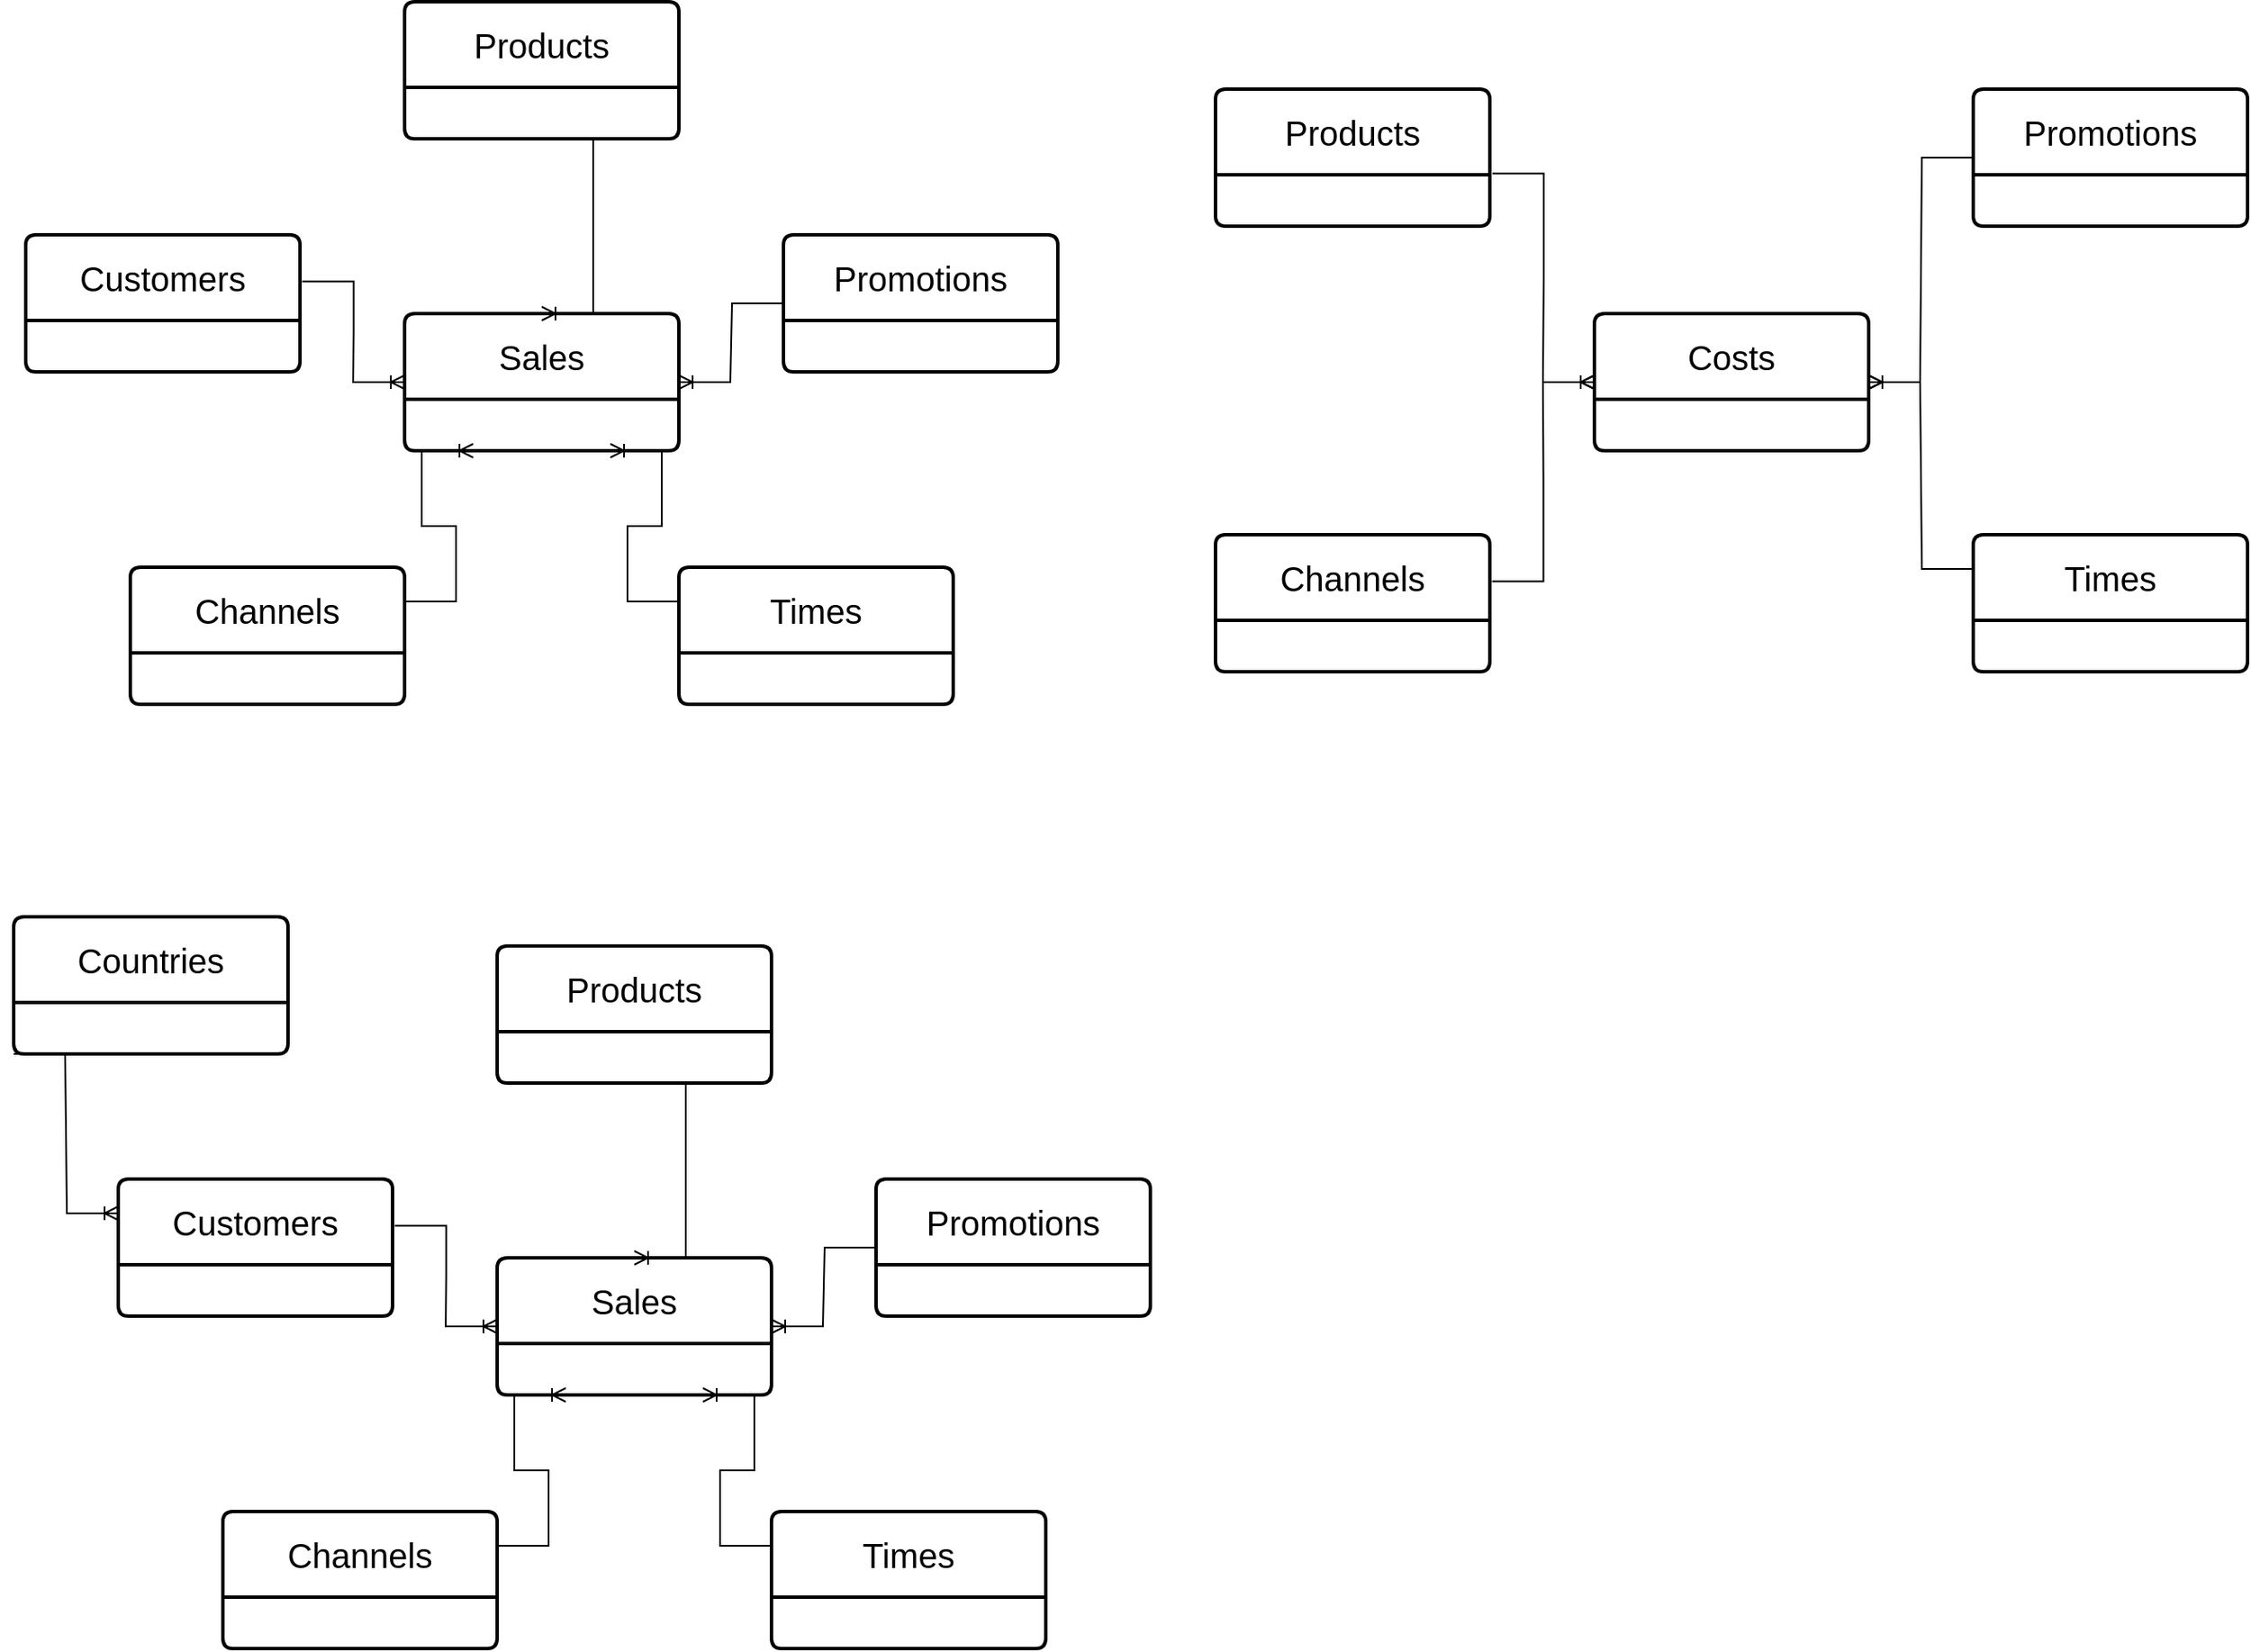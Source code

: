 <mxfile version="24.4.4" type="github">
  <diagram id="R2lEEEUBdFMjLlhIrx00" name="Page-1">
    <mxGraphModel dx="1502" dy="564" grid="0" gridSize="10" guides="1" tooltips="1" connect="1" arrows="1" fold="1" page="0" pageScale="1" pageWidth="850" pageHeight="1100" math="0" shadow="0" extFonts="Permanent Marker^https://fonts.googleapis.com/css?family=Permanent+Marker">
      <root>
        <mxCell id="0" />
        <mxCell id="1" parent="0" />
        <mxCell id="PiFNoeX3lKVi4Q72-SqG-4" value="&lt;font style=&quot;font-size: 20px;&quot;&gt;Sales&lt;/font&gt;" style="swimlane;childLayout=stackLayout;horizontal=1;startSize=50;horizontalStack=0;rounded=1;fontSize=14;fontStyle=0;strokeWidth=2;resizeParent=0;resizeLast=1;shadow=0;dashed=0;align=center;arcSize=4;whiteSpace=wrap;html=1;" vertex="1" parent="1">
          <mxGeometry x="240" y="230" width="160" height="80" as="geometry" />
        </mxCell>
        <mxCell id="PiFNoeX3lKVi4Q72-SqG-6" value="&lt;font style=&quot;font-size: 20px;&quot;&gt;Customers&lt;/font&gt;" style="swimlane;childLayout=stackLayout;horizontal=1;startSize=50;horizontalStack=0;rounded=1;fontSize=14;fontStyle=0;strokeWidth=2;resizeParent=0;resizeLast=1;shadow=0;dashed=0;align=center;arcSize=4;whiteSpace=wrap;html=1;" vertex="1" parent="1">
          <mxGeometry x="19" y="184" width="160" height="80" as="geometry" />
        </mxCell>
        <mxCell id="PiFNoeX3lKVi4Q72-SqG-7" value="&lt;font style=&quot;font-size: 20px;&quot;&gt;Channels&lt;/font&gt;" style="swimlane;childLayout=stackLayout;horizontal=1;startSize=50;horizontalStack=0;rounded=1;fontSize=14;fontStyle=0;strokeWidth=2;resizeParent=0;resizeLast=1;shadow=0;dashed=0;align=center;arcSize=4;whiteSpace=wrap;html=1;" vertex="1" parent="1">
          <mxGeometry x="80" y="378" width="160" height="80" as="geometry" />
        </mxCell>
        <mxCell id="PiFNoeX3lKVi4Q72-SqG-8" value="&lt;font style=&quot;font-size: 20px;&quot;&gt;Products&lt;/font&gt;" style="swimlane;childLayout=stackLayout;horizontal=1;startSize=50;horizontalStack=0;rounded=1;fontSize=14;fontStyle=0;strokeWidth=2;resizeParent=0;resizeLast=1;shadow=0;dashed=0;align=center;arcSize=4;whiteSpace=wrap;html=1;" vertex="1" parent="1">
          <mxGeometry x="240" y="48" width="160" height="80" as="geometry" />
        </mxCell>
        <mxCell id="PiFNoeX3lKVi4Q72-SqG-9" value="&lt;font style=&quot;font-size: 20px;&quot;&gt;Promotions&lt;/font&gt;" style="swimlane;childLayout=stackLayout;horizontal=1;startSize=50;horizontalStack=0;rounded=1;fontSize=14;fontStyle=0;strokeWidth=2;resizeParent=0;resizeLast=1;shadow=0;dashed=0;align=center;arcSize=4;whiteSpace=wrap;html=1;" vertex="1" parent="1">
          <mxGeometry x="461" y="184" width="160" height="80" as="geometry" />
        </mxCell>
        <mxCell id="PiFNoeX3lKVi4Q72-SqG-10" value="&lt;font style=&quot;font-size: 20px;&quot;&gt;Times&lt;/font&gt;" style="swimlane;childLayout=stackLayout;horizontal=1;startSize=50;horizontalStack=0;rounded=1;fontSize=14;fontStyle=0;strokeWidth=2;resizeParent=0;resizeLast=1;shadow=0;dashed=0;align=center;arcSize=4;whiteSpace=wrap;html=1;" vertex="1" parent="1">
          <mxGeometry x="400" y="378" width="160" height="80" as="geometry" />
        </mxCell>
        <mxCell id="PiFNoeX3lKVi4Q72-SqG-11" value="" style="edgeStyle=entityRelationEdgeStyle;fontSize=12;html=1;endArrow=ERoneToMany;rounded=0;exitX=1;exitY=0.25;exitDx=0;exitDy=0;entryX=0.25;entryY=1;entryDx=0;entryDy=0;" edge="1" parent="1" source="PiFNoeX3lKVi4Q72-SqG-7" target="PiFNoeX3lKVi4Q72-SqG-4">
          <mxGeometry width="100" height="100" relative="1" as="geometry">
            <mxPoint x="240" y="470" as="sourcePoint" />
            <mxPoint x="213" y="315" as="targetPoint" />
          </mxGeometry>
        </mxCell>
        <mxCell id="PiFNoeX3lKVi4Q72-SqG-12" value="" style="edgeStyle=entityRelationEdgeStyle;fontSize=12;html=1;endArrow=ERoneToMany;rounded=0;exitX=1.008;exitY=0.34;exitDx=0;exitDy=0;exitPerimeter=0;entryX=0;entryY=0.5;entryDx=0;entryDy=0;" edge="1" parent="1" source="PiFNoeX3lKVi4Q72-SqG-6" target="PiFNoeX3lKVi4Q72-SqG-4">
          <mxGeometry width="100" height="100" relative="1" as="geometry">
            <mxPoint x="250" y="190" as="sourcePoint" />
            <mxPoint x="193" y="270" as="targetPoint" />
          </mxGeometry>
        </mxCell>
        <mxCell id="PiFNoeX3lKVi4Q72-SqG-14" value="" style="edgeStyle=entityRelationEdgeStyle;fontSize=12;html=1;endArrow=ERoneToMany;rounded=0;exitX=0;exitY=0.5;exitDx=0;exitDy=0;" edge="1" parent="1" source="PiFNoeX3lKVi4Q72-SqG-9" target="PiFNoeX3lKVi4Q72-SqG-4">
          <mxGeometry width="100" height="100" relative="1" as="geometry">
            <mxPoint x="444" y="323" as="sourcePoint" />
            <mxPoint x="407" y="359" as="targetPoint" />
          </mxGeometry>
        </mxCell>
        <mxCell id="PiFNoeX3lKVi4Q72-SqG-15" value="" style="edgeStyle=entityRelationEdgeStyle;fontSize=12;html=1;endArrow=ERoneToMany;rounded=0;exitX=0;exitY=0.25;exitDx=0;exitDy=0;entryX=0.75;entryY=1;entryDx=0;entryDy=0;" edge="1" parent="1" source="PiFNoeX3lKVi4Q72-SqG-10" target="PiFNoeX3lKVi4Q72-SqG-4">
          <mxGeometry width="100" height="100" relative="1" as="geometry">
            <mxPoint x="268" y="479" as="sourcePoint" />
            <mxPoint x="368" y="379" as="targetPoint" />
          </mxGeometry>
        </mxCell>
        <mxCell id="PiFNoeX3lKVi4Q72-SqG-16" value="" style="edgeStyle=entityRelationEdgeStyle;fontSize=12;html=1;endArrow=ERoneToMany;rounded=0;exitX=0.5;exitY=1;exitDx=0;exitDy=0;entryX=0.5;entryY=0;entryDx=0;entryDy=0;" edge="1" parent="1" source="PiFNoeX3lKVi4Q72-SqG-8" target="PiFNoeX3lKVi4Q72-SqG-4">
          <mxGeometry width="100" height="100" relative="1" as="geometry">
            <mxPoint x="314" y="157" as="sourcePoint" />
            <mxPoint x="320" y="194" as="targetPoint" />
            <Array as="points">
              <mxPoint x="324" y="159" />
            </Array>
          </mxGeometry>
        </mxCell>
        <mxCell id="PiFNoeX3lKVi4Q72-SqG-17" value="&lt;font style=&quot;font-size: 20px;&quot;&gt;Costs&lt;/font&gt;" style="swimlane;childLayout=stackLayout;horizontal=1;startSize=50;horizontalStack=0;rounded=1;fontSize=14;fontStyle=0;strokeWidth=2;resizeParent=0;resizeLast=1;shadow=0;dashed=0;align=center;arcSize=4;whiteSpace=wrap;html=1;" vertex="1" parent="1">
          <mxGeometry x="934" y="230" width="160" height="80" as="geometry" />
        </mxCell>
        <mxCell id="PiFNoeX3lKVi4Q72-SqG-18" value="&lt;font style=&quot;font-size: 20px;&quot;&gt;Channels&lt;/font&gt;" style="swimlane;childLayout=stackLayout;horizontal=1;startSize=50;horizontalStack=0;rounded=1;fontSize=14;fontStyle=0;strokeWidth=2;resizeParent=0;resizeLast=1;shadow=0;dashed=0;align=center;arcSize=4;whiteSpace=wrap;html=1;" vertex="1" parent="1">
          <mxGeometry x="713" y="359" width="160" height="80" as="geometry" />
        </mxCell>
        <mxCell id="PiFNoeX3lKVi4Q72-SqG-20" value="&lt;font style=&quot;font-size: 20px;&quot;&gt;Products&lt;/font&gt;" style="swimlane;childLayout=stackLayout;horizontal=1;startSize=50;horizontalStack=0;rounded=1;fontSize=14;fontStyle=0;strokeWidth=2;resizeParent=0;resizeLast=1;shadow=0;dashed=0;align=center;arcSize=4;whiteSpace=wrap;html=1;" vertex="1" parent="1">
          <mxGeometry x="713" y="99" width="160" height="80" as="geometry" />
        </mxCell>
        <mxCell id="PiFNoeX3lKVi4Q72-SqG-21" value="&lt;font style=&quot;font-size: 20px;&quot;&gt;Promotions&lt;/font&gt;" style="swimlane;childLayout=stackLayout;horizontal=1;startSize=50;horizontalStack=0;rounded=1;fontSize=14;fontStyle=0;strokeWidth=2;resizeParent=0;resizeLast=1;shadow=0;dashed=0;align=center;arcSize=4;whiteSpace=wrap;html=1;" vertex="1" parent="1">
          <mxGeometry x="1155" y="99" width="160" height="80" as="geometry" />
        </mxCell>
        <mxCell id="PiFNoeX3lKVi4Q72-SqG-22" value="&lt;font style=&quot;font-size: 20px;&quot;&gt;Times&lt;/font&gt;" style="swimlane;childLayout=stackLayout;horizontal=1;startSize=50;horizontalStack=0;rounded=1;fontSize=14;fontStyle=0;strokeWidth=2;resizeParent=0;resizeLast=1;shadow=0;dashed=0;align=center;arcSize=4;whiteSpace=wrap;html=1;" vertex="1" parent="1">
          <mxGeometry x="1155" y="359" width="160" height="80" as="geometry" />
        </mxCell>
        <mxCell id="PiFNoeX3lKVi4Q72-SqG-24" value="" style="edgeStyle=entityRelationEdgeStyle;fontSize=12;html=1;endArrow=ERoneToMany;rounded=0;exitX=1.008;exitY=0.34;exitDx=0;exitDy=0;exitPerimeter=0;entryX=0;entryY=0.5;entryDx=0;entryDy=0;" edge="1" parent="1" source="PiFNoeX3lKVi4Q72-SqG-18" target="PiFNoeX3lKVi4Q72-SqG-17">
          <mxGeometry width="100" height="100" relative="1" as="geometry">
            <mxPoint x="944" y="190" as="sourcePoint" />
            <mxPoint x="887" y="270" as="targetPoint" />
          </mxGeometry>
        </mxCell>
        <mxCell id="PiFNoeX3lKVi4Q72-SqG-25" value="" style="edgeStyle=entityRelationEdgeStyle;fontSize=12;html=1;endArrow=ERoneToMany;rounded=0;exitX=0;exitY=0.5;exitDx=0;exitDy=0;" edge="1" parent="1" source="PiFNoeX3lKVi4Q72-SqG-21" target="PiFNoeX3lKVi4Q72-SqG-17">
          <mxGeometry width="100" height="100" relative="1" as="geometry">
            <mxPoint x="1138" y="323" as="sourcePoint" />
            <mxPoint x="1101" y="359" as="targetPoint" />
          </mxGeometry>
        </mxCell>
        <mxCell id="PiFNoeX3lKVi4Q72-SqG-26" value="" style="edgeStyle=entityRelationEdgeStyle;fontSize=12;html=1;endArrow=ERoneToMany;rounded=0;exitX=0;exitY=0.25;exitDx=0;exitDy=0;entryX=1;entryY=0.5;entryDx=0;entryDy=0;" edge="1" parent="1" source="PiFNoeX3lKVi4Q72-SqG-22" target="PiFNoeX3lKVi4Q72-SqG-17">
          <mxGeometry width="100" height="100" relative="1" as="geometry">
            <mxPoint x="962" y="479" as="sourcePoint" />
            <mxPoint x="1062" y="379" as="targetPoint" />
          </mxGeometry>
        </mxCell>
        <mxCell id="PiFNoeX3lKVi4Q72-SqG-27" value="" style="edgeStyle=entityRelationEdgeStyle;fontSize=12;html=1;endArrow=ERoneToMany;rounded=0;exitX=1.009;exitY=0.615;exitDx=0;exitDy=0;entryX=0;entryY=0.5;entryDx=0;entryDy=0;exitPerimeter=0;" edge="1" parent="1" source="PiFNoeX3lKVi4Q72-SqG-20" target="PiFNoeX3lKVi4Q72-SqG-17">
          <mxGeometry width="100" height="100" relative="1" as="geometry">
            <mxPoint x="1008" y="157" as="sourcePoint" />
            <mxPoint x="1014" y="194" as="targetPoint" />
            <Array as="points">
              <mxPoint x="1018" y="159" />
            </Array>
          </mxGeometry>
        </mxCell>
        <mxCell id="PiFNoeX3lKVi4Q72-SqG-28" value="&lt;font style=&quot;font-size: 20px;&quot;&gt;Sales&lt;/font&gt;" style="swimlane;childLayout=stackLayout;horizontal=1;startSize=50;horizontalStack=0;rounded=1;fontSize=14;fontStyle=0;strokeWidth=2;resizeParent=0;resizeLast=1;shadow=0;dashed=0;align=center;arcSize=4;whiteSpace=wrap;html=1;" vertex="1" parent="1">
          <mxGeometry x="294" y="781" width="160" height="80" as="geometry" />
        </mxCell>
        <mxCell id="PiFNoeX3lKVi4Q72-SqG-29" value="&lt;font style=&quot;font-size: 20px;&quot;&gt;Customers&lt;/font&gt;" style="swimlane;childLayout=stackLayout;horizontal=1;startSize=50;horizontalStack=0;rounded=1;fontSize=14;fontStyle=0;strokeWidth=2;resizeParent=0;resizeLast=1;shadow=0;dashed=0;align=center;arcSize=4;whiteSpace=wrap;html=1;" vertex="1" parent="1">
          <mxGeometry x="73" y="735" width="160" height="80" as="geometry" />
        </mxCell>
        <mxCell id="PiFNoeX3lKVi4Q72-SqG-30" value="&lt;font style=&quot;font-size: 20px;&quot;&gt;Channels&lt;/font&gt;" style="swimlane;childLayout=stackLayout;horizontal=1;startSize=50;horizontalStack=0;rounded=1;fontSize=14;fontStyle=0;strokeWidth=2;resizeParent=0;resizeLast=1;shadow=0;dashed=0;align=center;arcSize=4;whiteSpace=wrap;html=1;" vertex="1" parent="1">
          <mxGeometry x="134" y="929" width="160" height="80" as="geometry" />
        </mxCell>
        <mxCell id="PiFNoeX3lKVi4Q72-SqG-31" value="&lt;font style=&quot;font-size: 20px;&quot;&gt;Products&lt;/font&gt;" style="swimlane;childLayout=stackLayout;horizontal=1;startSize=50;horizontalStack=0;rounded=1;fontSize=14;fontStyle=0;strokeWidth=2;resizeParent=0;resizeLast=1;shadow=0;dashed=0;align=center;arcSize=4;whiteSpace=wrap;html=1;" vertex="1" parent="1">
          <mxGeometry x="294" y="599" width="160" height="80" as="geometry" />
        </mxCell>
        <mxCell id="PiFNoeX3lKVi4Q72-SqG-32" value="&lt;font style=&quot;font-size: 20px;&quot;&gt;Promotions&lt;/font&gt;" style="swimlane;childLayout=stackLayout;horizontal=1;startSize=50;horizontalStack=0;rounded=1;fontSize=14;fontStyle=0;strokeWidth=2;resizeParent=0;resizeLast=1;shadow=0;dashed=0;align=center;arcSize=4;whiteSpace=wrap;html=1;" vertex="1" parent="1">
          <mxGeometry x="515" y="735" width="160" height="80" as="geometry" />
        </mxCell>
        <mxCell id="PiFNoeX3lKVi4Q72-SqG-33" value="&lt;font style=&quot;font-size: 20px;&quot;&gt;Times&lt;/font&gt;" style="swimlane;childLayout=stackLayout;horizontal=1;startSize=50;horizontalStack=0;rounded=1;fontSize=14;fontStyle=0;strokeWidth=2;resizeParent=0;resizeLast=1;shadow=0;dashed=0;align=center;arcSize=4;whiteSpace=wrap;html=1;" vertex="1" parent="1">
          <mxGeometry x="454" y="929" width="160" height="80" as="geometry" />
        </mxCell>
        <mxCell id="PiFNoeX3lKVi4Q72-SqG-34" value="" style="edgeStyle=entityRelationEdgeStyle;fontSize=12;html=1;endArrow=ERoneToMany;rounded=0;exitX=1;exitY=0.25;exitDx=0;exitDy=0;entryX=0.25;entryY=1;entryDx=0;entryDy=0;" edge="1" parent="1" source="PiFNoeX3lKVi4Q72-SqG-30" target="PiFNoeX3lKVi4Q72-SqG-28">
          <mxGeometry width="100" height="100" relative="1" as="geometry">
            <mxPoint x="294" y="1021" as="sourcePoint" />
            <mxPoint x="267" y="866" as="targetPoint" />
          </mxGeometry>
        </mxCell>
        <mxCell id="PiFNoeX3lKVi4Q72-SqG-35" value="" style="edgeStyle=entityRelationEdgeStyle;fontSize=12;html=1;endArrow=ERoneToMany;rounded=0;exitX=1.008;exitY=0.34;exitDx=0;exitDy=0;exitPerimeter=0;entryX=0;entryY=0.5;entryDx=0;entryDy=0;" edge="1" parent="1" source="PiFNoeX3lKVi4Q72-SqG-29" target="PiFNoeX3lKVi4Q72-SqG-28">
          <mxGeometry width="100" height="100" relative="1" as="geometry">
            <mxPoint x="304" y="741" as="sourcePoint" />
            <mxPoint x="247" y="821" as="targetPoint" />
          </mxGeometry>
        </mxCell>
        <mxCell id="PiFNoeX3lKVi4Q72-SqG-36" value="" style="edgeStyle=entityRelationEdgeStyle;fontSize=12;html=1;endArrow=ERoneToMany;rounded=0;exitX=0;exitY=0.5;exitDx=0;exitDy=0;" edge="1" parent="1" source="PiFNoeX3lKVi4Q72-SqG-32" target="PiFNoeX3lKVi4Q72-SqG-28">
          <mxGeometry width="100" height="100" relative="1" as="geometry">
            <mxPoint x="498" y="874" as="sourcePoint" />
            <mxPoint x="461" y="910" as="targetPoint" />
          </mxGeometry>
        </mxCell>
        <mxCell id="PiFNoeX3lKVi4Q72-SqG-37" value="" style="edgeStyle=entityRelationEdgeStyle;fontSize=12;html=1;endArrow=ERoneToMany;rounded=0;exitX=0;exitY=0.25;exitDx=0;exitDy=0;entryX=0.75;entryY=1;entryDx=0;entryDy=0;" edge="1" parent="1" source="PiFNoeX3lKVi4Q72-SqG-33" target="PiFNoeX3lKVi4Q72-SqG-28">
          <mxGeometry width="100" height="100" relative="1" as="geometry">
            <mxPoint x="322" y="1030" as="sourcePoint" />
            <mxPoint x="422" y="930" as="targetPoint" />
          </mxGeometry>
        </mxCell>
        <mxCell id="PiFNoeX3lKVi4Q72-SqG-38" value="" style="edgeStyle=entityRelationEdgeStyle;fontSize=12;html=1;endArrow=ERoneToMany;rounded=0;exitX=0.5;exitY=1;exitDx=0;exitDy=0;entryX=0.5;entryY=0;entryDx=0;entryDy=0;" edge="1" parent="1" source="PiFNoeX3lKVi4Q72-SqG-31" target="PiFNoeX3lKVi4Q72-SqG-28">
          <mxGeometry width="100" height="100" relative="1" as="geometry">
            <mxPoint x="368" y="708" as="sourcePoint" />
            <mxPoint x="374" y="745" as="targetPoint" />
            <Array as="points">
              <mxPoint x="378" y="710" />
            </Array>
          </mxGeometry>
        </mxCell>
        <mxCell id="PiFNoeX3lKVi4Q72-SqG-39" value="&lt;font style=&quot;font-size: 20px;&quot;&gt;Countries&lt;/font&gt;" style="swimlane;childLayout=stackLayout;horizontal=1;startSize=50;horizontalStack=0;rounded=1;fontSize=14;fontStyle=0;strokeWidth=2;resizeParent=0;resizeLast=1;shadow=0;dashed=0;align=center;arcSize=4;whiteSpace=wrap;html=1;" vertex="1" parent="1">
          <mxGeometry x="12" y="582" width="160" height="80" as="geometry" />
        </mxCell>
        <mxCell id="PiFNoeX3lKVi4Q72-SqG-40" value="" style="edgeStyle=entityRelationEdgeStyle;fontSize=12;html=1;endArrow=ERoneToMany;rounded=0;exitX=0;exitY=1;exitDx=0;exitDy=0;entryX=0;entryY=0.25;entryDx=0;entryDy=0;" edge="1" parent="1" source="PiFNoeX3lKVi4Q72-SqG-39" target="PiFNoeX3lKVi4Q72-SqG-29">
          <mxGeometry width="100" height="100" relative="1" as="geometry">
            <mxPoint x="244" y="772" as="sourcePoint" />
            <mxPoint x="228" y="628" as="targetPoint" />
          </mxGeometry>
        </mxCell>
      </root>
    </mxGraphModel>
  </diagram>
</mxfile>
